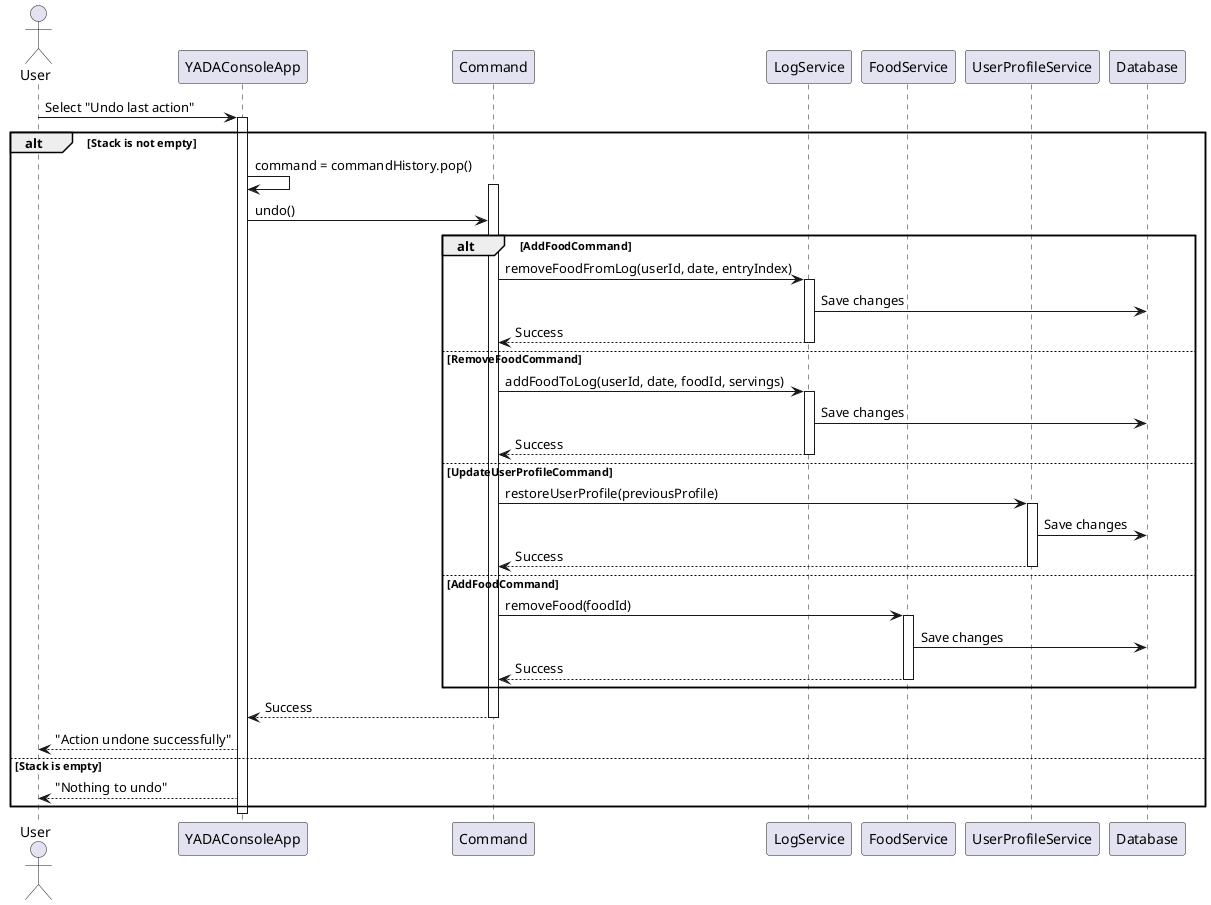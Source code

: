 @startuml Undoing_a_Command

actor User
participant "YADAConsoleApp" as App
participant "Command" as Cmd
participant "LogService" as LogSvc
participant "FoodService" as FoodSvc
participant "UserProfileService" as UserSvc
participant "Database" as DB

User -> App: Select "Undo last action"
activate App

alt Stack is not empty
    App -> App: command = commandHistory.pop()
    activate Cmd
    App -> Cmd: undo()
    
    alt AddFoodCommand
        Cmd -> LogSvc: removeFoodFromLog(userId, date, entryIndex)
        activate LogSvc
        LogSvc -> DB: Save changes
        LogSvc --> Cmd: Success
        deactivate LogSvc
    else RemoveFoodCommand
        Cmd -> LogSvc: addFoodToLog(userId, date, foodId, servings)
        activate LogSvc
        LogSvc -> DB: Save changes
        LogSvc --> Cmd: Success
        deactivate LogSvc
    else UpdateUserProfileCommand
        Cmd -> UserSvc: restoreUserProfile(previousProfile)
        activate UserSvc
        UserSvc -> DB: Save changes
        UserSvc --> Cmd: Success
        deactivate UserSvc
    else AddFoodCommand
        Cmd -> FoodSvc: removeFood(foodId)
        activate FoodSvc
        FoodSvc -> DB: Save changes
        FoodSvc --> Cmd: Success
        deactivate FoodSvc
    end
    
    Cmd --> App: Success
    deactivate Cmd
    App --> User: "Action undone successfully"
else Stack is empty
    App --> User: "Nothing to undo"
end

deactivate App

@enduml